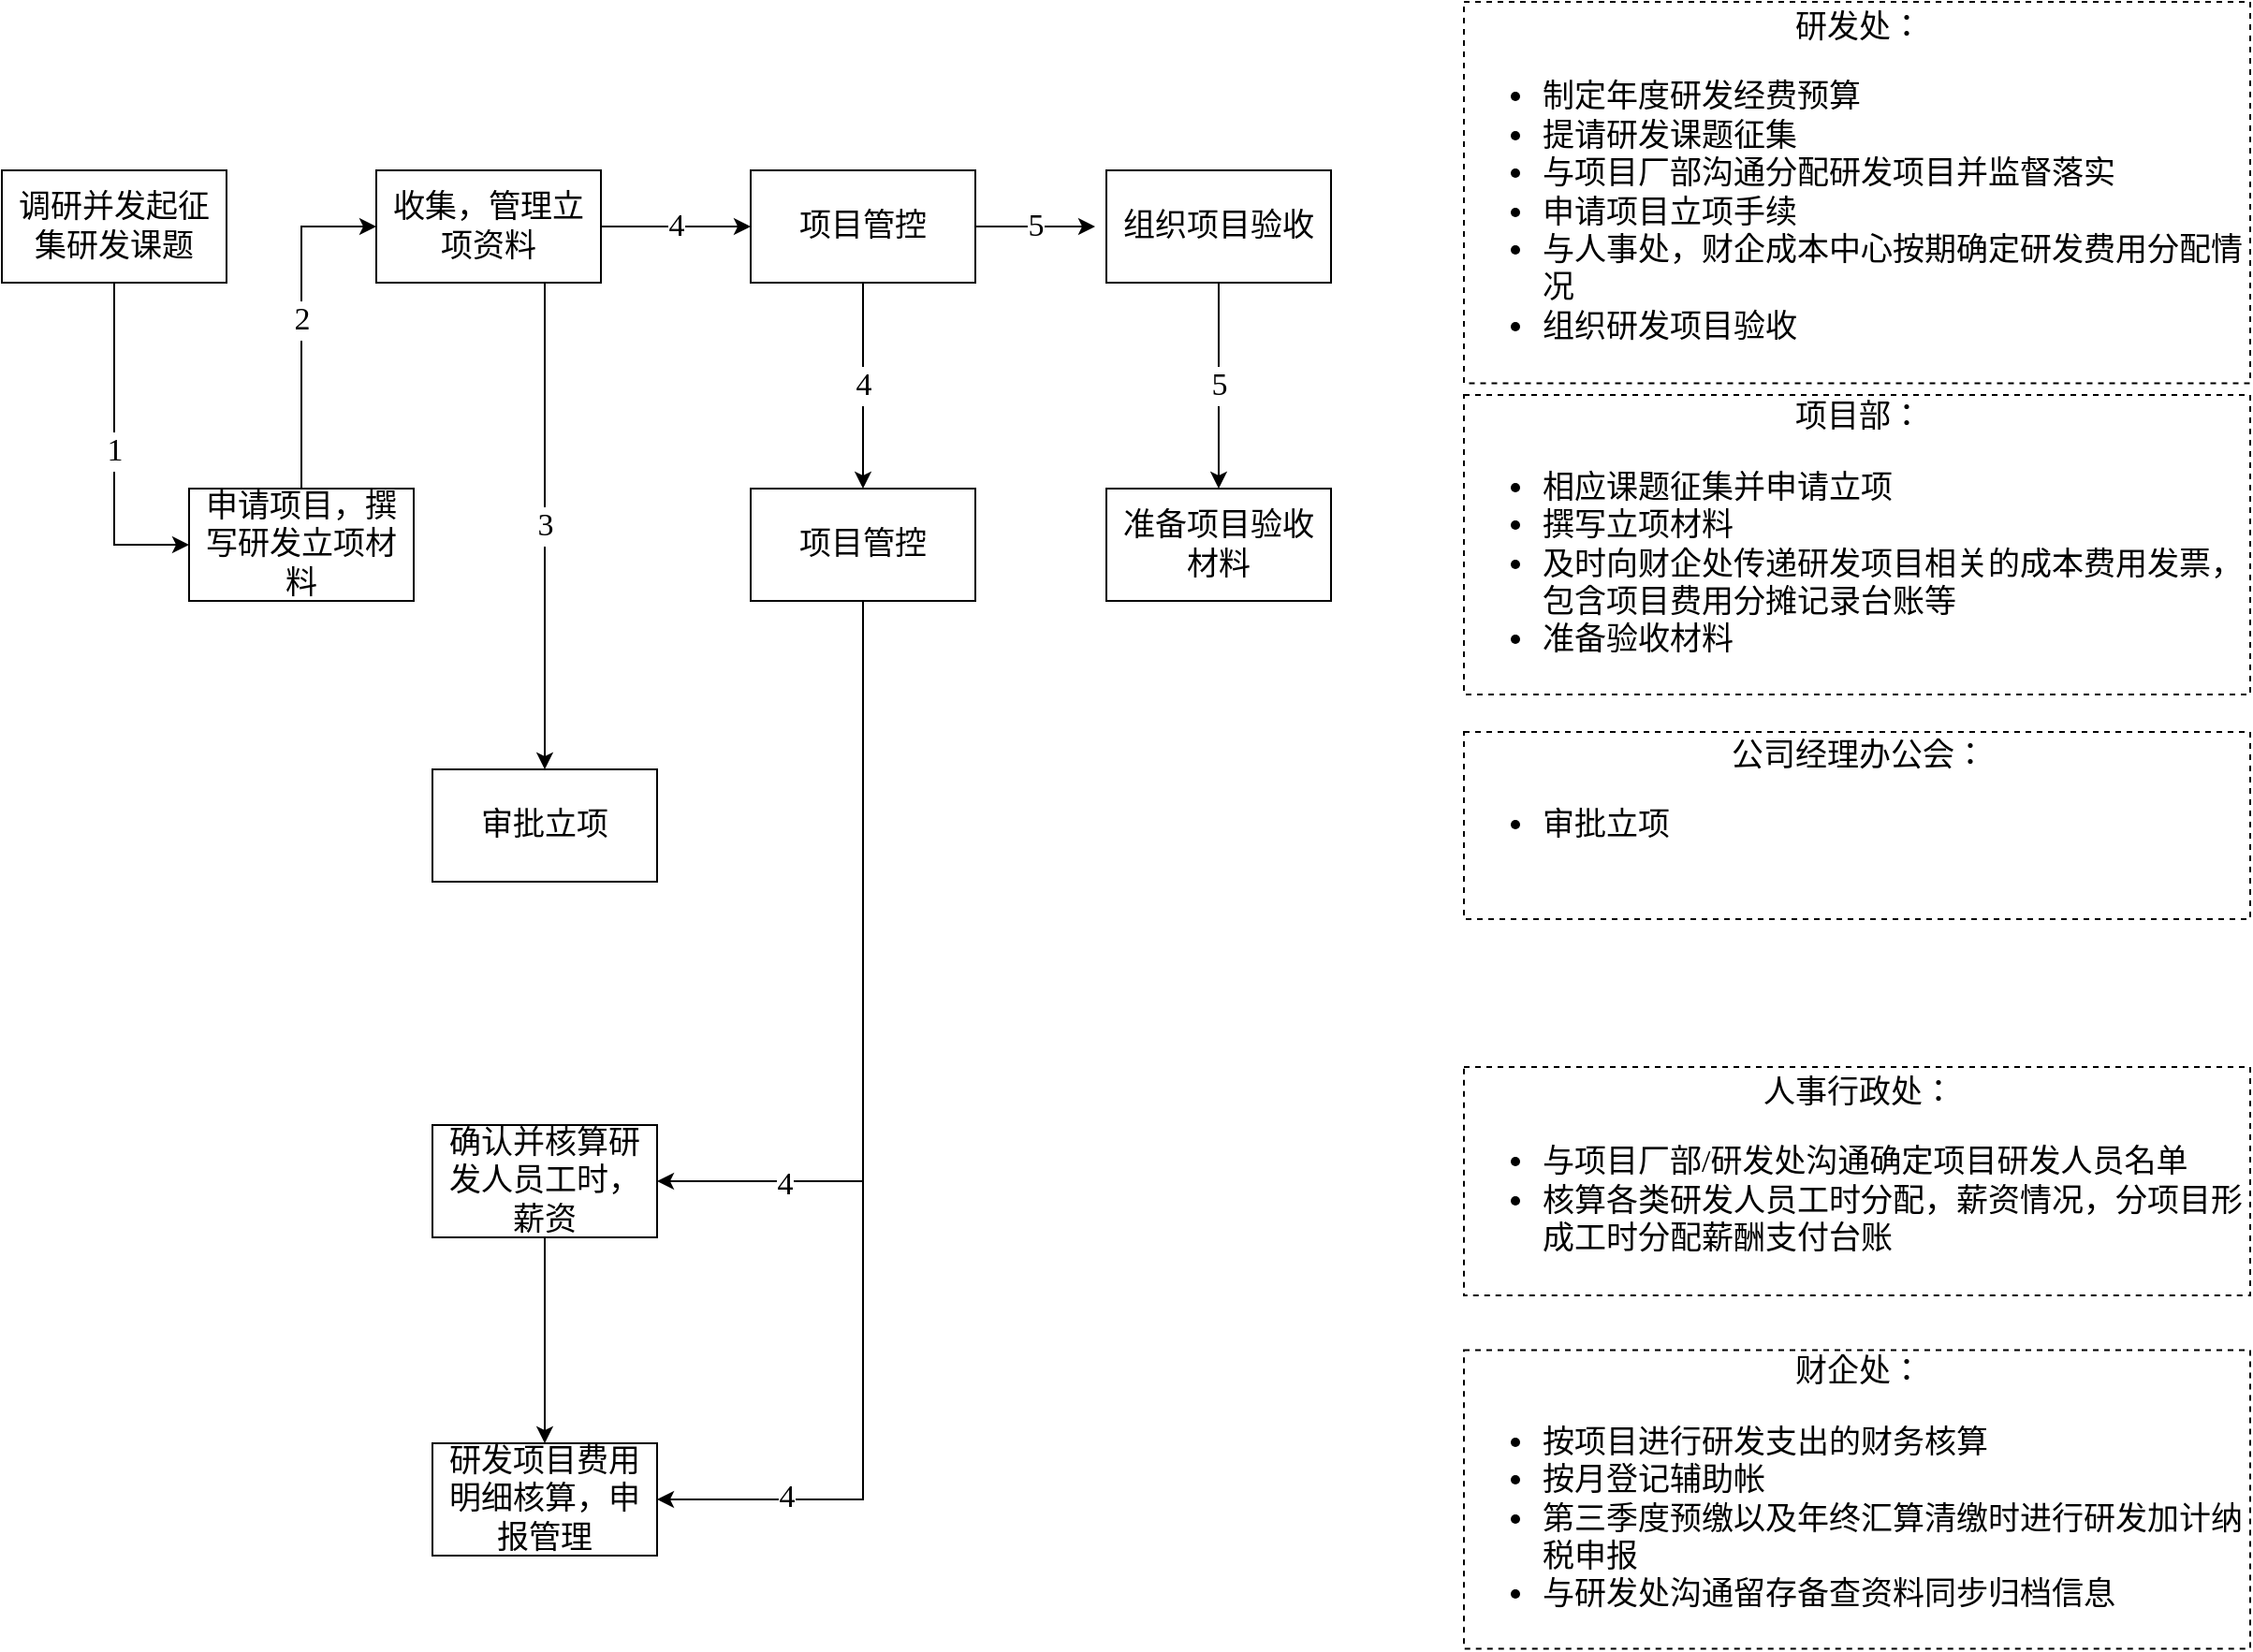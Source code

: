 <mxfile version="20.2.3" type="github">
  <diagram id="Yfb2qJFK9YXcBIiNdivb" name="Page-1">
    <mxGraphModel dx="2062" dy="1146" grid="1" gridSize="10" guides="1" tooltips="1" connect="1" arrows="1" fold="1" page="1" pageScale="1.5" pageWidth="850" pageHeight="1100" math="0" shadow="0">
      <root>
        <mxCell id="0" />
        <mxCell id="1" parent="0" />
        <mxCell id="3ZY2vmhzO7X1mD651p6n-8" value="1" style="edgeStyle=orthogonalEdgeStyle;rounded=0;orthogonalLoop=1;jettySize=auto;html=1;exitX=0.5;exitY=1;exitDx=0;exitDy=0;entryX=0;entryY=0.5;entryDx=0;entryDy=0;fontFamily=Verdana;fontSize=17;" edge="1" parent="1" source="3ZY2vmhzO7X1mD651p6n-1" target="3ZY2vmhzO7X1mD651p6n-7">
          <mxGeometry relative="1" as="geometry" />
        </mxCell>
        <mxCell id="3ZY2vmhzO7X1mD651p6n-1" value="调研并发起征集研发课题" style="rounded=0;whiteSpace=wrap;html=1;fontFamily=Verdana;fontSize=17;" vertex="1" parent="1">
          <mxGeometry x="39" y="200" width="120" height="60" as="geometry" />
        </mxCell>
        <mxCell id="3ZY2vmhzO7X1mD651p6n-10" value="2" style="edgeStyle=orthogonalEdgeStyle;rounded=0;orthogonalLoop=1;jettySize=auto;html=1;exitX=0.5;exitY=0;exitDx=0;exitDy=0;entryX=0;entryY=0.5;entryDx=0;entryDy=0;fontFamily=Verdana;fontSize=17;" edge="1" parent="1" source="3ZY2vmhzO7X1mD651p6n-7" target="3ZY2vmhzO7X1mD651p6n-9">
          <mxGeometry relative="1" as="geometry" />
        </mxCell>
        <mxCell id="3ZY2vmhzO7X1mD651p6n-7" value="申请项目，撰写研发立项材料" style="rounded=0;whiteSpace=wrap;html=1;fontFamily=Verdana;fontSize=17;" vertex="1" parent="1">
          <mxGeometry x="139" y="370" width="120" height="60" as="geometry" />
        </mxCell>
        <mxCell id="3ZY2vmhzO7X1mD651p6n-12" value="3" style="edgeStyle=orthogonalEdgeStyle;rounded=0;orthogonalLoop=1;jettySize=auto;html=1;exitX=0.75;exitY=1;exitDx=0;exitDy=0;entryX=0.5;entryY=0;entryDx=0;entryDy=0;fontFamily=Verdana;fontSize=17;" edge="1" parent="1" source="3ZY2vmhzO7X1mD651p6n-9" target="3ZY2vmhzO7X1mD651p6n-11">
          <mxGeometry relative="1" as="geometry" />
        </mxCell>
        <mxCell id="3ZY2vmhzO7X1mD651p6n-14" value="4" style="edgeStyle=orthogonalEdgeStyle;rounded=0;orthogonalLoop=1;jettySize=auto;html=1;exitX=1;exitY=0.5;exitDx=0;exitDy=0;fontFamily=Verdana;fontSize=17;" edge="1" parent="1" source="3ZY2vmhzO7X1mD651p6n-9" target="3ZY2vmhzO7X1mD651p6n-13">
          <mxGeometry relative="1" as="geometry" />
        </mxCell>
        <mxCell id="3ZY2vmhzO7X1mD651p6n-9" value="收集，管理立项资料" style="rounded=0;whiteSpace=wrap;html=1;fontFamily=Verdana;fontSize=17;" vertex="1" parent="1">
          <mxGeometry x="239" y="200" width="120" height="60" as="geometry" />
        </mxCell>
        <mxCell id="3ZY2vmhzO7X1mD651p6n-11" value="审批立项" style="rounded=0;whiteSpace=wrap;html=1;fontFamily=Verdana;fontSize=17;" vertex="1" parent="1">
          <mxGeometry x="269" y="520" width="120" height="60" as="geometry" />
        </mxCell>
        <mxCell id="3ZY2vmhzO7X1mD651p6n-16" value="4" style="edgeStyle=orthogonalEdgeStyle;rounded=0;orthogonalLoop=1;jettySize=auto;html=1;entryX=0.5;entryY=0;entryDx=0;entryDy=0;fontFamily=Verdana;fontSize=17;" edge="1" parent="1" source="3ZY2vmhzO7X1mD651p6n-13" target="3ZY2vmhzO7X1mD651p6n-15">
          <mxGeometry relative="1" as="geometry" />
        </mxCell>
        <mxCell id="3ZY2vmhzO7X1mD651p6n-19" value="5" style="edgeStyle=orthogonalEdgeStyle;rounded=0;orthogonalLoop=1;jettySize=auto;html=1;exitX=1;exitY=0.5;exitDx=0;exitDy=0;entryX=-0.05;entryY=0.5;entryDx=0;entryDy=0;entryPerimeter=0;fontFamily=Verdana;fontSize=17;" edge="1" parent="1" source="3ZY2vmhzO7X1mD651p6n-13" target="3ZY2vmhzO7X1mD651p6n-18">
          <mxGeometry relative="1" as="geometry" />
        </mxCell>
        <mxCell id="3ZY2vmhzO7X1mD651p6n-13" value="项目管控" style="rounded=0;whiteSpace=wrap;html=1;fontFamily=Verdana;fontSize=17;" vertex="1" parent="1">
          <mxGeometry x="439" y="200" width="120" height="60" as="geometry" />
        </mxCell>
        <mxCell id="3ZY2vmhzO7X1mD651p6n-29" style="edgeStyle=orthogonalEdgeStyle;rounded=0;orthogonalLoop=1;jettySize=auto;html=1;entryX=1;entryY=0.5;entryDx=0;entryDy=0;exitX=0.5;exitY=1;exitDx=0;exitDy=0;fontFamily=Verdana;fontSize=17;" edge="1" parent="1" source="3ZY2vmhzO7X1mD651p6n-15" target="3ZY2vmhzO7X1mD651p6n-20">
          <mxGeometry relative="1" as="geometry" />
        </mxCell>
        <mxCell id="3ZY2vmhzO7X1mD651p6n-31" value="4" style="edgeLabel;html=1;align=center;verticalAlign=middle;resizable=0;points=[];fontFamily=Verdana;fontSize=17;" vertex="1" connectable="0" parent="3ZY2vmhzO7X1mD651p6n-29">
          <mxGeometry x="0.676" y="2" relative="1" as="geometry">
            <mxPoint as="offset" />
          </mxGeometry>
        </mxCell>
        <mxCell id="3ZY2vmhzO7X1mD651p6n-30" style="edgeStyle=orthogonalEdgeStyle;rounded=0;orthogonalLoop=1;jettySize=auto;html=1;entryX=1;entryY=0.5;entryDx=0;entryDy=0;exitX=0.5;exitY=1;exitDx=0;exitDy=0;fontFamily=Verdana;fontSize=17;" edge="1" parent="1" source="3ZY2vmhzO7X1mD651p6n-15" target="3ZY2vmhzO7X1mD651p6n-21">
          <mxGeometry relative="1" as="geometry" />
        </mxCell>
        <mxCell id="3ZY2vmhzO7X1mD651p6n-32" value="4" style="edgeLabel;html=1;align=center;verticalAlign=middle;resizable=0;points=[];fontFamily=Verdana;fontSize=17;" vertex="1" connectable="0" parent="3ZY2vmhzO7X1mD651p6n-30">
          <mxGeometry x="0.766" y="-1" relative="1" as="geometry">
            <mxPoint as="offset" />
          </mxGeometry>
        </mxCell>
        <mxCell id="3ZY2vmhzO7X1mD651p6n-15" value="项目管控" style="rounded=0;whiteSpace=wrap;html=1;fontFamily=Verdana;fontSize=17;" vertex="1" parent="1">
          <mxGeometry x="439" y="370" width="120" height="60" as="geometry" />
        </mxCell>
        <mxCell id="3ZY2vmhzO7X1mD651p6n-17" value="准备项目验收材料" style="rounded=0;whiteSpace=wrap;html=1;fontFamily=Verdana;fontSize=17;" vertex="1" parent="1">
          <mxGeometry x="629" y="370" width="120" height="60" as="geometry" />
        </mxCell>
        <mxCell id="3ZY2vmhzO7X1mD651p6n-25" value="5" style="edgeStyle=orthogonalEdgeStyle;rounded=0;orthogonalLoop=1;jettySize=auto;html=1;exitX=0.5;exitY=1;exitDx=0;exitDy=0;entryX=0.5;entryY=0;entryDx=0;entryDy=0;fontFamily=Verdana;fontSize=17;" edge="1" parent="1" source="3ZY2vmhzO7X1mD651p6n-18" target="3ZY2vmhzO7X1mD651p6n-17">
          <mxGeometry relative="1" as="geometry" />
        </mxCell>
        <mxCell id="3ZY2vmhzO7X1mD651p6n-18" value="组织项目验收" style="rounded=0;whiteSpace=wrap;html=1;fontFamily=Verdana;fontSize=17;" vertex="1" parent="1">
          <mxGeometry x="629" y="200" width="120" height="60" as="geometry" />
        </mxCell>
        <mxCell id="3ZY2vmhzO7X1mD651p6n-24" style="edgeStyle=orthogonalEdgeStyle;rounded=0;orthogonalLoop=1;jettySize=auto;html=1;exitX=0.5;exitY=1;exitDx=0;exitDy=0;entryX=0.5;entryY=0;entryDx=0;entryDy=0;fontFamily=Verdana;fontSize=17;" edge="1" parent="1" source="3ZY2vmhzO7X1mD651p6n-20" target="3ZY2vmhzO7X1mD651p6n-21">
          <mxGeometry relative="1" as="geometry" />
        </mxCell>
        <mxCell id="3ZY2vmhzO7X1mD651p6n-20" value="确认并核算研发人员工时，薪资" style="rounded=0;whiteSpace=wrap;html=1;fontFamily=Verdana;fontSize=17;" vertex="1" parent="1">
          <mxGeometry x="269" y="710" width="120" height="60" as="geometry" />
        </mxCell>
        <mxCell id="3ZY2vmhzO7X1mD651p6n-21" value="研发项目费用明细核算，申报管理" style="rounded=0;whiteSpace=wrap;html=1;fontFamily=Verdana;fontSize=17;" vertex="1" parent="1">
          <mxGeometry x="269" y="880" width="120" height="60" as="geometry" />
        </mxCell>
        <mxCell id="3ZY2vmhzO7X1mD651p6n-35" value="&lt;div style=&quot;text-align: center; font-size: 17px;&quot;&gt;&lt;span style=&quot;background-color: initial; font-size: 17px;&quot;&gt;研发处：&lt;/span&gt;&lt;/div&gt;&lt;div style=&quot;font-size: 17px;&quot;&gt;&lt;ul style=&quot;font-size: 17px;&quot;&gt;&lt;li style=&quot;font-size: 17px;&quot;&gt;制定年度研发经费预算&lt;/li&gt;&lt;li style=&quot;font-size: 17px;&quot;&gt;提请研发课题征集&lt;/li&gt;&lt;li style=&quot;font-size: 17px;&quot;&gt;与项目厂部沟通分配研发项目并监督落实&lt;/li&gt;&lt;li style=&quot;font-size: 17px;&quot;&gt;申请项目立项手续&lt;/li&gt;&lt;li style=&quot;font-size: 17px;&quot;&gt;与人事处，财企成本中心按期确定研发费用分配情况&lt;/li&gt;&lt;li style=&quot;font-size: 17px;&quot;&gt;组织研发项目验收&lt;/li&gt;&lt;/ul&gt;&lt;/div&gt;" style="rounded=0;whiteSpace=wrap;html=1;dashed=1;align=left;fontFamily=Verdana;fontSize=17;" vertex="1" parent="1">
          <mxGeometry x="820" y="110" width="420" height="203.75" as="geometry" />
        </mxCell>
        <mxCell id="3ZY2vmhzO7X1mD651p6n-36" value="&lt;div style=&quot;text-align: center; font-size: 17px;&quot;&gt;&lt;span style=&quot;background-color: initial; font-size: 17px;&quot;&gt;项目部：&lt;/span&gt;&lt;/div&gt;&lt;div style=&quot;font-size: 17px;&quot;&gt;&lt;ul style=&quot;font-size: 17px;&quot;&gt;&lt;li style=&quot;font-size: 17px;&quot;&gt;相应课题征集并申请立项&lt;/li&gt;&lt;li style=&quot;font-size: 17px;&quot;&gt;撰写立项材料&lt;/li&gt;&lt;li style=&quot;font-size: 17px;&quot;&gt;及时向财企处传递研发项目相关的成本费用发票，包含项目费用分摊记录台账等&lt;/li&gt;&lt;li style=&quot;font-size: 17px;&quot;&gt;准备验收材料&lt;/li&gt;&lt;/ul&gt;&lt;/div&gt;" style="rounded=0;whiteSpace=wrap;html=1;dashed=1;align=left;fontFamily=Verdana;fontSize=17;" vertex="1" parent="1">
          <mxGeometry x="820" y="320" width="420" height="160" as="geometry" />
        </mxCell>
        <mxCell id="3ZY2vmhzO7X1mD651p6n-38" value="&lt;div style=&quot;text-align: center; font-size: 17px;&quot;&gt;&lt;span style=&quot;background-color: initial; font-size: 17px;&quot;&gt;公司经理办公会：&lt;/span&gt;&lt;/div&gt;&lt;div style=&quot;font-size: 17px;&quot;&gt;&lt;ul style=&quot;font-size: 17px;&quot;&gt;&lt;li style=&quot;font-size: 17px;&quot;&gt;审批立项&amp;nbsp; &amp;nbsp; &amp;nbsp; &amp;nbsp; &amp;nbsp; &amp;nbsp; &amp;nbsp; &amp;nbsp; &amp;nbsp; &amp;nbsp; &amp;nbsp; &amp;nbsp; &amp;nbsp; &amp;nbsp; &amp;nbsp; &amp;nbsp; &amp;nbsp; &amp;nbsp; &amp;nbsp; &amp;nbsp; &amp;nbsp; &amp;nbsp; &amp;nbsp; &amp;nbsp; &amp;nbsp; &amp;nbsp; &amp;nbsp; &amp;nbsp; &amp;nbsp; &amp;nbsp; &amp;nbsp; &amp;nbsp; &amp;nbsp; &amp;nbsp; &amp;nbsp; &amp;nbsp; &amp;nbsp; &amp;nbsp;&lt;/li&gt;&lt;/ul&gt;&lt;/div&gt;" style="rounded=0;whiteSpace=wrap;html=1;dashed=1;align=left;fontFamily=Verdana;fontSize=17;" vertex="1" parent="1">
          <mxGeometry x="820" y="500" width="420" height="100" as="geometry" />
        </mxCell>
        <mxCell id="3ZY2vmhzO7X1mD651p6n-39" value="&lt;div style=&quot;text-align: center; font-size: 17px;&quot;&gt;&lt;span style=&quot;background-color: initial; font-size: 17px;&quot;&gt;人事行政处：&lt;/span&gt;&lt;/div&gt;&lt;div style=&quot;font-size: 17px;&quot;&gt;&lt;ul style=&quot;font-size: 17px;&quot;&gt;&lt;li style=&quot;font-size: 17px;&quot;&gt;与项目厂部/研发处沟通确定项目研发人员名单&lt;/li&gt;&lt;li style=&quot;font-size: 17px;&quot;&gt;核算各类研发人员工时分配，薪资情况，分项目形成工时分配薪酬支付台账&lt;/li&gt;&lt;/ul&gt;&lt;/div&gt;" style="rounded=0;whiteSpace=wrap;html=1;dashed=1;align=left;fontFamily=Verdana;fontSize=17;" vertex="1" parent="1">
          <mxGeometry x="820" y="679.06" width="420" height="121.88" as="geometry" />
        </mxCell>
        <mxCell id="3ZY2vmhzO7X1mD651p6n-40" value="&lt;div style=&quot;text-align: center; font-size: 17px;&quot;&gt;&lt;span style=&quot;background-color: initial; font-size: 17px;&quot;&gt;财企处：&lt;/span&gt;&lt;/div&gt;&lt;div style=&quot;font-size: 17px;&quot;&gt;&lt;ul style=&quot;font-size: 17px;&quot;&gt;&lt;li style=&quot;font-size: 17px;&quot;&gt;按项目进行研发支出的财务核算&lt;/li&gt;&lt;li style=&quot;font-size: 17px;&quot;&gt;按月登记辅助帐&lt;/li&gt;&lt;li style=&quot;font-size: 17px;&quot;&gt;第三季度预缴以及年终汇算清缴时进行研发加计纳税申报&lt;/li&gt;&lt;li style=&quot;font-size: 17px;&quot;&gt;与研发处沟通留存备查资料同步归档信息&lt;/li&gt;&lt;/ul&gt;&lt;/div&gt;" style="rounded=0;whiteSpace=wrap;html=1;dashed=1;align=left;fontFamily=Verdana;fontSize=17;" vertex="1" parent="1">
          <mxGeometry x="820" y="830.31" width="420" height="159.38" as="geometry" />
        </mxCell>
      </root>
    </mxGraphModel>
  </diagram>
</mxfile>
